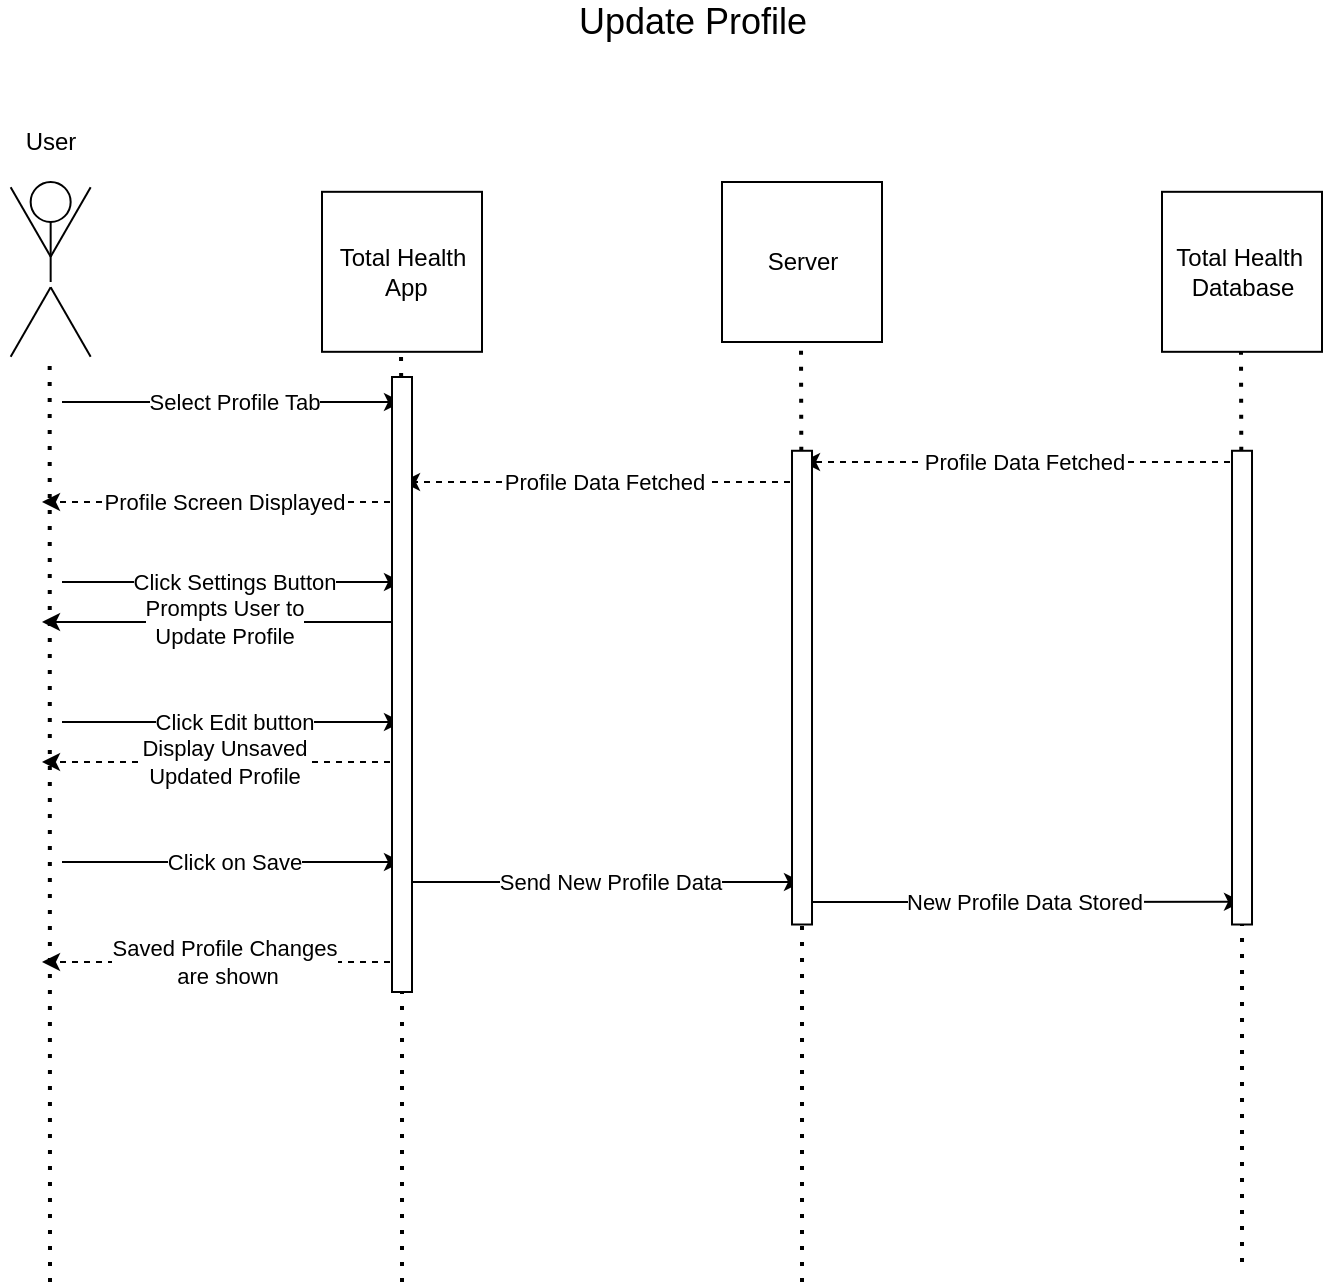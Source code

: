 <mxfile version="15.8.7" type="device"><diagram id="kgpKYQtTHZ0yAKxKKP6v" name="Page-1"><mxGraphModel dx="1102" dy="1025" grid="1" gridSize="10" guides="1" tooltips="1" connect="1" arrows="1" fold="1" page="1" pageScale="1" pageWidth="850" pageHeight="1100" math="0" shadow="0"><root><mxCell id="0"/><mxCell id="1" parent="0"/><mxCell id="MPtj65Edy6nXDbo65eZK-1" value="" style="group" vertex="1" connectable="0" parent="1"><mxGeometry x="80.0" y="150" width="48.66" height="89.821" as="geometry"/></mxCell><mxCell id="MPtj65Edy6nXDbo65eZK-2" value="" style="ellipse;whiteSpace=wrap;html=1;aspect=fixed;fillColor=none;" vertex="1" parent="MPtj65Edy6nXDbo65eZK-1"><mxGeometry x="14.33" width="20" height="20" as="geometry"/></mxCell><mxCell id="MPtj65Edy6nXDbo65eZK-3" value="" style="line;strokeWidth=1;direction=south;html=1;fillColor=none;" vertex="1" parent="MPtj65Edy6nXDbo65eZK-1"><mxGeometry x="19.33" y="20" width="10" height="30" as="geometry"/></mxCell><mxCell id="MPtj65Edy6nXDbo65eZK-4" value="" style="line;strokeWidth=1;direction=south;html=1;fillColor=none;rotation=30;" vertex="1" parent="MPtj65Edy6nXDbo65eZK-1"><mxGeometry x="9.33" y="50" width="10" height="40" as="geometry"/></mxCell><mxCell id="MPtj65Edy6nXDbo65eZK-5" value="" style="line;strokeWidth=1;direction=south;html=1;fillColor=none;rotation=-30;" vertex="1" parent="MPtj65Edy6nXDbo65eZK-1"><mxGeometry x="29.33" y="50" width="10" height="40" as="geometry"/></mxCell><mxCell id="MPtj65Edy6nXDbo65eZK-6" value="" style="line;strokeWidth=1;direction=south;html=1;fillColor=none;rotation=-150;" vertex="1" parent="MPtj65Edy6nXDbo65eZK-1"><mxGeometry x="29.33" y="-0.001" width="10" height="40" as="geometry"/></mxCell><mxCell id="MPtj65Edy6nXDbo65eZK-7" value="" style="line;strokeWidth=1;direction=south;html=1;fillColor=none;rotation=-210;" vertex="1" parent="MPtj65Edy6nXDbo65eZK-1"><mxGeometry x="9.33" y="-0.001" width="10" height="40" as="geometry"/></mxCell><mxCell id="MPtj65Edy6nXDbo65eZK-8" value="" style="whiteSpace=wrap;html=1;aspect=fixed;strokeWidth=1;fillColor=none;" vertex="1" parent="1"><mxGeometry x="240" y="154.91" width="80" height="80" as="geometry"/></mxCell><mxCell id="MPtj65Edy6nXDbo65eZK-9" value="" style="whiteSpace=wrap;html=1;aspect=fixed;strokeWidth=1;fillColor=none;" vertex="1" parent="1"><mxGeometry x="440" y="150" width="80" height="80" as="geometry"/></mxCell><mxCell id="MPtj65Edy6nXDbo65eZK-10" value="" style="whiteSpace=wrap;html=1;aspect=fixed;strokeWidth=1;fillColor=none;" vertex="1" parent="1"><mxGeometry x="660" y="154.91" width="80" height="80" as="geometry"/></mxCell><mxCell id="MPtj65Edy6nXDbo65eZK-11" value="" style="endArrow=none;dashed=1;html=1;dashPattern=1 3;strokeWidth=2;rounded=0;" edge="1" parent="1"><mxGeometry width="50" height="50" relative="1" as="geometry"><mxPoint x="104.0" y="700" as="sourcePoint"/><mxPoint x="103.83" y="239.82" as="targetPoint"/></mxGeometry></mxCell><mxCell id="MPtj65Edy6nXDbo65eZK-12" value="" style="endArrow=none;dashed=1;html=1;dashPattern=1 3;strokeWidth=2;rounded=0;startArrow=none;" edge="1" parent="1"><mxGeometry width="50" height="50" relative="1" as="geometry"><mxPoint x="279.579" y="247.5" as="sourcePoint"/><mxPoint x="279.5" y="234.91" as="targetPoint"/></mxGeometry></mxCell><mxCell id="MPtj65Edy6nXDbo65eZK-13" value="" style="endArrow=none;dashed=1;html=1;dashPattern=1 3;strokeWidth=2;rounded=0;startArrow=none;" edge="1" parent="1" source="MPtj65Edy6nXDbo65eZK-50"><mxGeometry width="50" height="50" relative="1" as="geometry"><mxPoint x="480" y="700" as="sourcePoint"/><mxPoint x="479.5" y="230" as="targetPoint"/></mxGeometry></mxCell><mxCell id="MPtj65Edy6nXDbo65eZK-14" value="" style="endArrow=none;dashed=1;html=1;dashPattern=1 3;strokeWidth=2;rounded=0;startArrow=none;" edge="1" parent="1" source="MPtj65Edy6nXDbo65eZK-52"><mxGeometry width="50" height="50" relative="1" as="geometry"><mxPoint x="700" y="690" as="sourcePoint"/><mxPoint x="699.5" y="234.91" as="targetPoint"/></mxGeometry></mxCell><mxCell id="MPtj65Edy6nXDbo65eZK-15" value="Total Health&lt;br&gt;&amp;nbsp;App" style="text;html=1;resizable=0;autosize=1;align=center;verticalAlign=middle;points=[];fillColor=none;strokeColor=none;rounded=0;" vertex="1" parent="1"><mxGeometry x="240" y="179.91" width="80" height="30" as="geometry"/></mxCell><mxCell id="MPtj65Edy6nXDbo65eZK-16" value="Server" style="text;html=1;resizable=0;autosize=1;align=center;verticalAlign=middle;points=[];fillColor=none;strokeColor=none;rounded=0;" vertex="1" parent="1"><mxGeometry x="455" y="180" width="50" height="20" as="geometry"/></mxCell><mxCell id="MPtj65Edy6nXDbo65eZK-17" value="Total Health&amp;nbsp;&lt;br&gt;Database" style="text;html=1;resizable=0;autosize=1;align=center;verticalAlign=middle;points=[];fillColor=none;strokeColor=none;rounded=0;" vertex="1" parent="1"><mxGeometry x="660" y="179.91" width="80" height="30" as="geometry"/></mxCell><mxCell id="MPtj65Edy6nXDbo65eZK-18" value="User" style="text;html=1;resizable=0;autosize=1;align=center;verticalAlign=middle;points=[];fillColor=none;strokeColor=none;rounded=0;" vertex="1" parent="1"><mxGeometry x="84.33" y="120" width="40" height="20" as="geometry"/></mxCell><mxCell id="MPtj65Edy6nXDbo65eZK-19" value="" style="endArrow=classic;html=1;rounded=0;" edge="1" parent="1"><mxGeometry relative="1" as="geometry"><mxPoint x="110" y="260" as="sourcePoint"/><mxPoint x="280" y="260" as="targetPoint"/></mxGeometry></mxCell><mxCell id="MPtj65Edy6nXDbo65eZK-20" value="Select Profile Tab" style="edgeLabel;resizable=0;html=1;align=center;verticalAlign=middle;strokeWidth=1;fillColor=none;" connectable="0" vertex="1" parent="MPtj65Edy6nXDbo65eZK-19"><mxGeometry relative="1" as="geometry"><mxPoint x="1" as="offset"/></mxGeometry></mxCell><mxCell id="MPtj65Edy6nXDbo65eZK-21" value="" style="endArrow=classic;html=1;rounded=0;dashed=1;" edge="1" parent="1"><mxGeometry relative="1" as="geometry"><mxPoint x="280" y="310" as="sourcePoint"/><mxPoint x="100" y="310" as="targetPoint"/></mxGeometry></mxCell><mxCell id="MPtj65Edy6nXDbo65eZK-22" value="Profile Screen Displayed" style="edgeLabel;resizable=0;html=1;align=center;verticalAlign=middle;strokeWidth=1;fillColor=none;" connectable="0" vertex="1" parent="MPtj65Edy6nXDbo65eZK-21"><mxGeometry relative="1" as="geometry"><mxPoint x="1" as="offset"/></mxGeometry></mxCell><mxCell id="MPtj65Edy6nXDbo65eZK-23" value="" style="endArrow=none;dashed=1;html=1;dashPattern=1 3;strokeWidth=2;rounded=0;startArrow=none;" edge="1" parent="1" source="MPtj65Edy6nXDbo65eZK-48"><mxGeometry width="50" height="50" relative="1" as="geometry"><mxPoint x="280" y="700" as="sourcePoint"/><mxPoint x="280" y="290" as="targetPoint"/></mxGeometry></mxCell><mxCell id="MPtj65Edy6nXDbo65eZK-24" value="" style="endArrow=none;dashed=1;html=1;dashPattern=1 3;strokeWidth=2;rounded=0;startArrow=none;" edge="1" parent="1"><mxGeometry width="50" height="50" relative="1" as="geometry"><mxPoint x="279.672" y="290" as="sourcePoint"/><mxPoint x="279.115" y="247.5" as="targetPoint"/></mxGeometry></mxCell><mxCell id="MPtj65Edy6nXDbo65eZK-25" value="&lt;font style=&quot;font-size: 18px&quot;&gt;Update Profile&lt;/font&gt;" style="text;html=1;resizable=0;autosize=1;align=center;verticalAlign=middle;points=[];fillColor=none;strokeColor=none;rounded=0;" vertex="1" parent="1"><mxGeometry x="360" y="60" width="130" height="20" as="geometry"/></mxCell><mxCell id="MPtj65Edy6nXDbo65eZK-26" value="" style="endArrow=classic;html=1;rounded=0;dashed=1;" edge="1" parent="1"><mxGeometry relative="1" as="geometry"><mxPoint x="480" y="300" as="sourcePoint"/><mxPoint x="280" y="300" as="targetPoint"/></mxGeometry></mxCell><mxCell id="MPtj65Edy6nXDbo65eZK-27" value="Profile Data Fetched" style="edgeLabel;resizable=0;html=1;align=center;verticalAlign=middle;strokeWidth=1;fillColor=none;" connectable="0" vertex="1" parent="MPtj65Edy6nXDbo65eZK-26"><mxGeometry relative="1" as="geometry"><mxPoint x="1" as="offset"/></mxGeometry></mxCell><mxCell id="MPtj65Edy6nXDbo65eZK-28" value="" style="endArrow=classic;html=1;rounded=0;dashed=1;" edge="1" parent="1"><mxGeometry relative="1" as="geometry"><mxPoint x="700" y="290" as="sourcePoint"/><mxPoint x="480" y="290" as="targetPoint"/></mxGeometry></mxCell><mxCell id="MPtj65Edy6nXDbo65eZK-29" value="Profile Data Fetched" style="edgeLabel;resizable=0;html=1;align=center;verticalAlign=middle;strokeWidth=1;fillColor=none;" connectable="0" vertex="1" parent="MPtj65Edy6nXDbo65eZK-28"><mxGeometry relative="1" as="geometry"><mxPoint x="1" as="offset"/></mxGeometry></mxCell><mxCell id="MPtj65Edy6nXDbo65eZK-30" value="" style="endArrow=classic;html=1;rounded=0;" edge="1" parent="1"><mxGeometry relative="1" as="geometry"><mxPoint x="110" y="350" as="sourcePoint"/><mxPoint x="280" y="350" as="targetPoint"/></mxGeometry></mxCell><mxCell id="MPtj65Edy6nXDbo65eZK-31" value="Click Settings Button" style="edgeLabel;resizable=0;html=1;align=center;verticalAlign=middle;strokeWidth=1;fillColor=none;" connectable="0" vertex="1" parent="MPtj65Edy6nXDbo65eZK-30"><mxGeometry relative="1" as="geometry"><mxPoint x="1" as="offset"/></mxGeometry></mxCell><mxCell id="MPtj65Edy6nXDbo65eZK-34" value="" style="endArrow=classic;html=1;rounded=0;" edge="1" parent="1"><mxGeometry relative="1" as="geometry"><mxPoint x="280" y="370" as="sourcePoint"/><mxPoint x="100" y="370" as="targetPoint"/></mxGeometry></mxCell><mxCell id="MPtj65Edy6nXDbo65eZK-35" value="Prompts User to &lt;br&gt;Update Profile" style="edgeLabel;resizable=0;html=1;align=center;verticalAlign=middle;strokeWidth=1;fillColor=none;" connectable="0" vertex="1" parent="MPtj65Edy6nXDbo65eZK-34"><mxGeometry relative="1" as="geometry"><mxPoint x="1" as="offset"/></mxGeometry></mxCell><mxCell id="MPtj65Edy6nXDbo65eZK-36" value="" style="endArrow=classic;html=1;rounded=0;" edge="1" parent="1"><mxGeometry relative="1" as="geometry"><mxPoint x="110" y="420" as="sourcePoint"/><mxPoint x="280" y="420" as="targetPoint"/></mxGeometry></mxCell><mxCell id="MPtj65Edy6nXDbo65eZK-37" value="Click Edit button" style="edgeLabel;resizable=0;html=1;align=center;verticalAlign=middle;strokeWidth=1;fillColor=none;" connectable="0" vertex="1" parent="MPtj65Edy6nXDbo65eZK-36"><mxGeometry relative="1" as="geometry"><mxPoint x="1" as="offset"/></mxGeometry></mxCell><mxCell id="MPtj65Edy6nXDbo65eZK-38" value="" style="endArrow=classic;html=1;rounded=0;dashed=1;" edge="1" parent="1"><mxGeometry relative="1" as="geometry"><mxPoint x="280" y="440" as="sourcePoint"/><mxPoint x="100" y="440" as="targetPoint"/></mxGeometry></mxCell><mxCell id="MPtj65Edy6nXDbo65eZK-39" value="Display Unsaved &lt;br&gt;Updated&amp;nbsp;Profile" style="edgeLabel;resizable=0;html=1;align=center;verticalAlign=middle;strokeWidth=1;fillColor=none;" connectable="0" vertex="1" parent="MPtj65Edy6nXDbo65eZK-38"><mxGeometry relative="1" as="geometry"><mxPoint x="1" as="offset"/></mxGeometry></mxCell><mxCell id="MPtj65Edy6nXDbo65eZK-40" value="" style="endArrow=classic;html=1;rounded=0;" edge="1" parent="1"><mxGeometry relative="1" as="geometry"><mxPoint x="110" y="490" as="sourcePoint"/><mxPoint x="280" y="490" as="targetPoint"/></mxGeometry></mxCell><mxCell id="MPtj65Edy6nXDbo65eZK-41" value="Click on Save" style="edgeLabel;resizable=0;html=1;align=center;verticalAlign=middle;strokeWidth=1;fillColor=none;" connectable="0" vertex="1" parent="MPtj65Edy6nXDbo65eZK-40"><mxGeometry relative="1" as="geometry"><mxPoint x="1" as="offset"/></mxGeometry></mxCell><mxCell id="MPtj65Edy6nXDbo65eZK-42" value="" style="endArrow=classic;html=1;rounded=0;dashed=1;" edge="1" parent="1"><mxGeometry relative="1" as="geometry"><mxPoint x="280" y="540" as="sourcePoint"/><mxPoint x="100" y="540" as="targetPoint"/></mxGeometry></mxCell><mxCell id="MPtj65Edy6nXDbo65eZK-43" value="Saved Profile Changes&lt;br&gt;&amp;nbsp;are shown" style="edgeLabel;resizable=0;html=1;align=center;verticalAlign=middle;strokeWidth=1;fillColor=none;" connectable="0" vertex="1" parent="MPtj65Edy6nXDbo65eZK-42"><mxGeometry relative="1" as="geometry"><mxPoint x="1" as="offset"/></mxGeometry></mxCell><mxCell id="MPtj65Edy6nXDbo65eZK-44" value="" style="endArrow=classic;html=1;rounded=0;" edge="1" parent="1"><mxGeometry relative="1" as="geometry"><mxPoint x="285" y="500" as="sourcePoint"/><mxPoint x="480" y="500" as="targetPoint"/></mxGeometry></mxCell><mxCell id="MPtj65Edy6nXDbo65eZK-45" value="Send New Profile Data" style="edgeLabel;resizable=0;html=1;align=center;verticalAlign=middle;strokeWidth=1;fillColor=none;" connectable="0" vertex="1" parent="MPtj65Edy6nXDbo65eZK-44"><mxGeometry relative="1" as="geometry"><mxPoint x="1" as="offset"/></mxGeometry></mxCell><mxCell id="MPtj65Edy6nXDbo65eZK-46" value="" style="endArrow=classic;html=1;rounded=0;entryX=0.048;entryY=0.5;entryDx=0;entryDy=0;entryPerimeter=0;" edge="1" parent="1" target="MPtj65Edy6nXDbo65eZK-52"><mxGeometry relative="1" as="geometry"><mxPoint x="480" y="510" as="sourcePoint"/><mxPoint x="675" y="510" as="targetPoint"/></mxGeometry></mxCell><mxCell id="MPtj65Edy6nXDbo65eZK-47" value="New Profile Data Stored" style="edgeLabel;resizable=0;html=1;align=center;verticalAlign=middle;strokeWidth=1;fillColor=none;" connectable="0" vertex="1" parent="MPtj65Edy6nXDbo65eZK-46"><mxGeometry relative="1" as="geometry"><mxPoint x="1" as="offset"/></mxGeometry></mxCell><mxCell id="MPtj65Edy6nXDbo65eZK-48" value="" style="rounded=0;whiteSpace=wrap;html=1;rotation=-90;" vertex="1" parent="1"><mxGeometry x="126.25" y="396.25" width="307.5" height="10" as="geometry"/></mxCell><mxCell id="MPtj65Edy6nXDbo65eZK-49" value="" style="endArrow=none;dashed=1;html=1;dashPattern=1 3;strokeWidth=2;rounded=0;" edge="1" parent="1" target="MPtj65Edy6nXDbo65eZK-48"><mxGeometry width="50" height="50" relative="1" as="geometry"><mxPoint x="280" y="700" as="sourcePoint"/><mxPoint x="280" y="290" as="targetPoint"/></mxGeometry></mxCell><mxCell id="MPtj65Edy6nXDbo65eZK-50" value="" style="rounded=0;whiteSpace=wrap;html=1;rotation=-90;" vertex="1" parent="1"><mxGeometry x="361.57" y="397.82" width="236.87" height="10" as="geometry"/></mxCell><mxCell id="MPtj65Edy6nXDbo65eZK-51" value="" style="endArrow=none;dashed=1;html=1;dashPattern=1 3;strokeWidth=2;rounded=0;startArrow=none;" edge="1" parent="1" target="MPtj65Edy6nXDbo65eZK-50"><mxGeometry width="50" height="50" relative="1" as="geometry"><mxPoint x="480" y="700" as="sourcePoint"/><mxPoint x="479.5" y="230" as="targetPoint"/></mxGeometry></mxCell><mxCell id="MPtj65Edy6nXDbo65eZK-52" value="" style="rounded=0;whiteSpace=wrap;html=1;rotation=-90;" vertex="1" parent="1"><mxGeometry x="581.57" y="397.82" width="236.87" height="10" as="geometry"/></mxCell><mxCell id="MPtj65Edy6nXDbo65eZK-53" value="" style="endArrow=none;dashed=1;html=1;dashPattern=1 3;strokeWidth=2;rounded=0;startArrow=none;" edge="1" parent="1" target="MPtj65Edy6nXDbo65eZK-52"><mxGeometry width="50" height="50" relative="1" as="geometry"><mxPoint x="700" y="690" as="sourcePoint"/><mxPoint x="699.5" y="234.91" as="targetPoint"/></mxGeometry></mxCell></root></mxGraphModel></diagram></mxfile>